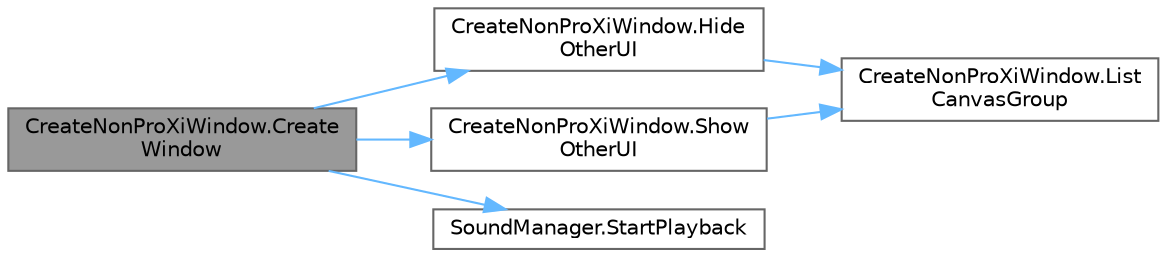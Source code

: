 digraph "CreateNonProXiWindow.CreateWindow"
{
 // LATEX_PDF_SIZE
  bgcolor="transparent";
  edge [fontname=Helvetica,fontsize=10,labelfontname=Helvetica,labelfontsize=10];
  node [fontname=Helvetica,fontsize=10,shape=box,height=0.2,width=0.4];
  rankdir="LR";
  Node1 [id="Node000001",label="CreateNonProXiWindow.Create\lWindow",height=0.2,width=0.4,color="gray40", fillcolor="grey60", style="filled", fontcolor="black",tooltip="ウィンドウを作成"];
  Node1 -> Node2 [id="edge1_Node000001_Node000002",color="steelblue1",style="solid",tooltip=" "];
  Node2 [id="Node000002",label="CreateNonProXiWindow.Hide\lOtherUI",height=0.2,width=0.4,color="grey40", fillcolor="white", style="filled",URL="$class_create_non_pro_xi_window.html#a5b0c8ede7930b4f5c616044222566288",tooltip=" "];
  Node2 -> Node3 [id="edge2_Node000002_Node000003",color="steelblue1",style="solid",tooltip=" "];
  Node3 [id="Node000003",label="CreateNonProXiWindow.List\lCanvasGroup",height=0.2,width=0.4,color="grey40", fillcolor="white", style="filled",URL="$class_create_non_pro_xi_window.html#af8f92c9ae0df1bb1c9070f78e3ae171b",tooltip=" "];
  Node1 -> Node4 [id="edge3_Node000001_Node000004",color="steelblue1",style="solid",tooltip=" "];
  Node4 [id="Node000004",label="CreateNonProXiWindow.Show\lOtherUI",height=0.2,width=0.4,color="grey40", fillcolor="white", style="filled",URL="$class_create_non_pro_xi_window.html#a403d04eebaa648a6711af78cd31aca82",tooltip=" "];
  Node4 -> Node3 [id="edge4_Node000004_Node000003",color="steelblue1",style="solid",tooltip=" "];
  Node1 -> Node5 [id="edge5_Node000001_Node000005",color="steelblue1",style="solid",tooltip=" "];
  Node5 [id="Node000005",label="SoundManager.StartPlayback",height=0.2,width=0.4,color="grey40", fillcolor="white", style="filled",URL="$class_sound_manager.html#a10bc60ca27342f6574923712ef9028c5",tooltip="2Dでのサウンド再生"];
}
